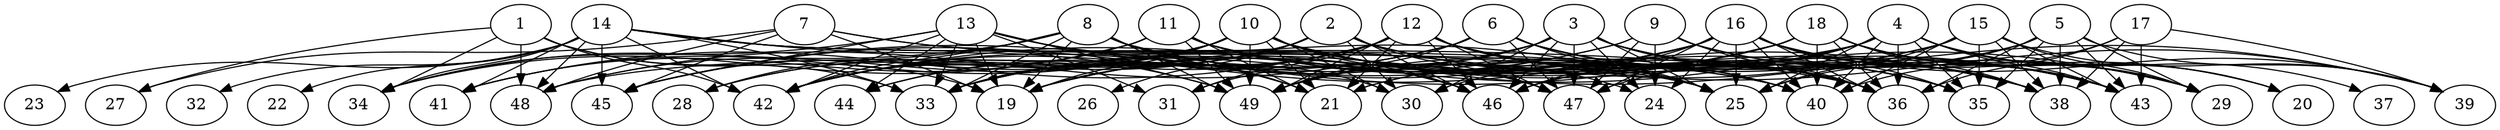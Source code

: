 // DAG (tier=3-complex, mode=data, n=49, ccr=0.525, fat=0.860, density=0.631, regular=0.229, jump=0.333, mindata=4194304, maxdata=33554432)
// DAG automatically generated by daggen at Sun Aug 24 16:33:35 2025
// /home/ermia/Project/Environments/daggen/bin/daggen --dot --ccr 0.525 --fat 0.860 --regular 0.229 --density 0.631 --jump 0.333 --mindata 4194304 --maxdata 33554432 -n 49 
digraph G {
  1 [size="116894481889520192", alpha="0.15", expect_size="58447240944760096"]
  1 -> 19 [size ="4034658396274688"]
  1 -> 27 [size ="4034658396274688"]
  1 -> 33 [size ="4034658396274688"]
  1 -> 34 [size ="4034658396274688"]
  1 -> 42 [size ="4034658396274688"]
  1 -> 48 [size ="4034658396274688"]
  2 [size="509321518363021056", alpha="0.11", expect_size="254660759181510528"]
  2 -> 26 [size ="8740916114227200"]
  2 -> 28 [size ="8740916114227200"]
  2 -> 30 [size ="8740916114227200"]
  2 -> 33 [size ="8740916114227200"]
  2 -> 35 [size ="8740916114227200"]
  2 -> 38 [size ="8740916114227200"]
  2 -> 42 [size ="8740916114227200"]
  2 -> 43 [size ="8740916114227200"]
  2 -> 44 [size ="8740916114227200"]
  2 -> 46 [size ="8740916114227200"]
  2 -> 47 [size ="8740916114227200"]
  3 [size="1315011141660181528576", alpha="0.10", expect_size="657505570830090764288"]
  3 -> 24 [size ="960232222097408"]
  3 -> 25 [size ="960232222097408"]
  3 -> 29 [size ="960232222097408"]
  3 -> 30 [size ="960232222097408"]
  3 -> 31 [size ="960232222097408"]
  3 -> 36 [size ="960232222097408"]
  3 -> 42 [size ="960232222097408"]
  3 -> 43 [size ="960232222097408"]
  3 -> 46 [size ="960232222097408"]
  3 -> 47 [size ="960232222097408"]
  3 -> 49 [size ="960232222097408"]
  4 [size="356662984321577344", alpha="0.19", expect_size="178331492160788672"]
  4 -> 20 [size ="208375170203648"]
  4 -> 21 [size ="208375170203648"]
  4 -> 25 [size ="208375170203648"]
  4 -> 29 [size ="208375170203648"]
  4 -> 35 [size ="208375170203648"]
  4 -> 36 [size ="208375170203648"]
  4 -> 37 [size ="208375170203648"]
  4 -> 40 [size ="208375170203648"]
  4 -> 42 [size ="208375170203648"]
  4 -> 43 [size ="208375170203648"]
  4 -> 46 [size ="208375170203648"]
  4 -> 47 [size ="208375170203648"]
  4 -> 48 [size ="208375170203648"]
  5 [size="9655135964631250944", alpha="0.14", expect_size="4827567982315625472"]
  5 -> 25 [size ="4844731699822592"]
  5 -> 29 [size ="4844731699822592"]
  5 -> 35 [size ="4844731699822592"]
  5 -> 36 [size ="4844731699822592"]
  5 -> 38 [size ="4844731699822592"]
  5 -> 39 [size ="4844731699822592"]
  5 -> 43 [size ="4844731699822592"]
  5 -> 46 [size ="4844731699822592"]
  6 [size="186954575621543428096", alpha="0.14", expect_size="93477287810771714048"]
  6 -> 25 [size ="261565655810048"]
  6 -> 33 [size ="261565655810048"]
  6 -> 35 [size ="261565655810048"]
  6 -> 36 [size ="261565655810048"]
  6 -> 38 [size ="261565655810048"]
  6 -> 43 [size ="261565655810048"]
  6 -> 44 [size ="261565655810048"]
  6 -> 47 [size ="261565655810048"]
  6 -> 48 [size ="261565655810048"]
  6 -> 49 [size ="261565655810048"]
  7 [size="1152423546338615936", alpha="0.00", expect_size="576211773169307968"]
  7 -> 19 [size ="1200521952100352"]
  7 -> 25 [size ="1200521952100352"]
  7 -> 27 [size ="1200521952100352"]
  7 -> 40 [size ="1200521952100352"]
  7 -> 45 [size ="1200521952100352"]
  7 -> 48 [size ="1200521952100352"]
  8 [size="2851418969725319774208", alpha="0.19", expect_size="1425709484862659887104"]
  8 -> 19 [size ="1608659062751232"]
  8 -> 21 [size ="1608659062751232"]
  8 -> 28 [size ="1608659062751232"]
  8 -> 30 [size ="1608659062751232"]
  8 -> 33 [size ="1608659062751232"]
  8 -> 34 [size ="1608659062751232"]
  8 -> 38 [size ="1608659062751232"]
  8 -> 40 [size ="1608659062751232"]
  8 -> 42 [size ="1608659062751232"]
  8 -> 49 [size ="1608659062751232"]
  9 [size="7948537858632196096", alpha="0.12", expect_size="3974268929316098048"]
  9 -> 24 [size ="3974906869972992"]
  9 -> 29 [size ="3974906869972992"]
  9 -> 33 [size ="3974906869972992"]
  9 -> 36 [size ="3974906869972992"]
  9 -> 38 [size ="3974906869972992"]
  9 -> 42 [size ="3974906869972992"]
  9 -> 47 [size ="3974906869972992"]
  10 [size="5212865332596981760", alpha="0.14", expect_size="2606432666298490880"]
  10 -> 19 [size ="2729094101860352"]
  10 -> 21 [size ="2729094101860352"]
  10 -> 24 [size ="2729094101860352"]
  10 -> 28 [size ="2729094101860352"]
  10 -> 29 [size ="2729094101860352"]
  10 -> 30 [size ="2729094101860352"]
  10 -> 33 [size ="2729094101860352"]
  10 -> 36 [size ="2729094101860352"]
  10 -> 38 [size ="2729094101860352"]
  10 -> 39 [size ="2729094101860352"]
  10 -> 41 [size ="2729094101860352"]
  10 -> 42 [size ="2729094101860352"]
  10 -> 45 [size ="2729094101860352"]
  10 -> 46 [size ="2729094101860352"]
  10 -> 47 [size ="2729094101860352"]
  10 -> 48 [size ="2729094101860352"]
  10 -> 49 [size ="2729094101860352"]
  11 [size="16436334234175216", alpha="0.02", expect_size="8218167117087608"]
  11 -> 21 [size ="312344819269632"]
  11 -> 34 [size ="312344819269632"]
  11 -> 35 [size ="312344819269632"]
  11 -> 36 [size ="312344819269632"]
  11 -> 41 [size ="312344819269632"]
  11 -> 42 [size ="312344819269632"]
  11 -> 46 [size ="312344819269632"]
  11 -> 47 [size ="312344819269632"]
  11 -> 49 [size ="312344819269632"]
  12 [size="1097055081822450688", alpha="0.01", expect_size="548527540911225344"]
  12 -> 19 [size ="1606336592740352"]
  12 -> 21 [size ="1606336592740352"]
  12 -> 25 [size ="1606336592740352"]
  12 -> 31 [size ="1606336592740352"]
  12 -> 33 [size ="1606336592740352"]
  12 -> 35 [size ="1606336592740352"]
  12 -> 36 [size ="1606336592740352"]
  12 -> 39 [size ="1606336592740352"]
  12 -> 40 [size ="1606336592740352"]
  12 -> 41 [size ="1606336592740352"]
  12 -> 42 [size ="1606336592740352"]
  12 -> 43 [size ="1606336592740352"]
  12 -> 46 [size ="1606336592740352"]
  12 -> 47 [size ="1606336592740352"]
  12 -> 49 [size ="1606336592740352"]
  13 [size="10334678143344136192", alpha="0.15", expect_size="5167339071672068096"]
  13 -> 19 [size ="4848764439232512"]
  13 -> 21 [size ="4848764439232512"]
  13 -> 31 [size ="4848764439232512"]
  13 -> 33 [size ="4848764439232512"]
  13 -> 34 [size ="4848764439232512"]
  13 -> 42 [size ="4848764439232512"]
  13 -> 44 [size ="4848764439232512"]
  13 -> 45 [size ="4848764439232512"]
  13 -> 46 [size ="4848764439232512"]
  13 -> 49 [size ="4848764439232512"]
  14 [size="30225034508355528", alpha="0.08", expect_size="15112517254177764"]
  14 -> 22 [size ="507096596480000"]
  14 -> 23 [size ="507096596480000"]
  14 -> 25 [size ="507096596480000"]
  14 -> 32 [size ="507096596480000"]
  14 -> 33 [size ="507096596480000"]
  14 -> 34 [size ="507096596480000"]
  14 -> 36 [size ="507096596480000"]
  14 -> 40 [size ="507096596480000"]
  14 -> 41 [size ="507096596480000"]
  14 -> 42 [size ="507096596480000"]
  14 -> 45 [size ="507096596480000"]
  14 -> 48 [size ="507096596480000"]
  14 -> 49 [size ="507096596480000"]
  15 [size="588783893541289984000", alpha="0.10", expect_size="294391946770644992000"]
  15 -> 19 [size ="561988291788800"]
  15 -> 21 [size ="561988291788800"]
  15 -> 25 [size ="561988291788800"]
  15 -> 29 [size ="561988291788800"]
  15 -> 35 [size ="561988291788800"]
  15 -> 38 [size ="561988291788800"]
  15 -> 39 [size ="561988291788800"]
  15 -> 40 [size ="561988291788800"]
  15 -> 43 [size ="561988291788800"]
  15 -> 49 [size ="561988291788800"]
  16 [size="123861304372457600", alpha="0.06", expect_size="61930652186228800"]
  16 -> 19 [size ="4483999544115200"]
  16 -> 20 [size ="4483999544115200"]
  16 -> 24 [size ="4483999544115200"]
  16 -> 25 [size ="4483999544115200"]
  16 -> 33 [size ="4483999544115200"]
  16 -> 35 [size ="4483999544115200"]
  16 -> 36 [size ="4483999544115200"]
  16 -> 38 [size ="4483999544115200"]
  16 -> 39 [size ="4483999544115200"]
  16 -> 40 [size ="4483999544115200"]
  16 -> 43 [size ="4483999544115200"]
  16 -> 45 [size ="4483999544115200"]
  16 -> 46 [size ="4483999544115200"]
  16 -> 47 [size ="4483999544115200"]
  16 -> 49 [size ="4483999544115200"]
  17 [size="142521629647830416", alpha="0.09", expect_size="71260814823915208"]
  17 -> 36 [size ="8070816692436992"]
  17 -> 38 [size ="8070816692436992"]
  17 -> 39 [size ="8070816692436992"]
  17 -> 40 [size ="8070816692436992"]
  17 -> 43 [size ="8070816692436992"]
  18 [size="2601046911821180416", alpha="0.16", expect_size="1300523455910590208"]
  18 -> 19 [size ="5327947229560832"]
  18 -> 20 [size ="5327947229560832"]
  18 -> 29 [size ="5327947229560832"]
  18 -> 30 [size ="5327947229560832"]
  18 -> 33 [size ="5327947229560832"]
  18 -> 36 [size ="5327947229560832"]
  18 -> 38 [size ="5327947229560832"]
  18 -> 40 [size ="5327947229560832"]
  18 -> 43 [size ="5327947229560832"]
  18 -> 45 [size ="5327947229560832"]
  19 [size="9539832911670112256", alpha="0.03", expect_size="4769916455835056128"]
  20 [size="6622574025724139667456", alpha="0.04", expect_size="3311287012862069833728"]
  21 [size="10776158257608583168", alpha="0.14", expect_size="5388079128804291584"]
  22 [size="10275812055786055680", alpha="0.20", expect_size="5137906027893027840"]
  23 [size="22972337507135330975744", alpha="0.10", expect_size="11486168753567665487872"]
  24 [size="443426219883917824", alpha="0.17", expect_size="221713109941958912"]
  25 [size="757839170339976960", alpha="0.17", expect_size="378919585169988480"]
  26 [size="143612609671121952", alpha="0.10", expect_size="71806304835560976"]
  27 [size="20298017540189041197056", alpha="0.06", expect_size="10149008770094520598528"]
  28 [size="6630160434246361022464", alpha="0.02", expect_size="3315080217123180511232"]
  29 [size="198508046156096832", alpha="0.13", expect_size="99254023078048416"]
  30 [size="18873817837370761216", alpha="0.13", expect_size="9436908918685380608"]
  31 [size="1900816453319837440", alpha="0.07", expect_size="950408226659918720"]
  32 [size="14537483768583070", alpha="0.03", expect_size="7268741884291535"]
  33 [size="5487172184386242560", alpha="0.05", expect_size="2743586092193121280"]
  34 [size="292881301709426944", alpha="0.13", expect_size="146440650854713472"]
  35 [size="17471299469758516", alpha="0.13", expect_size="8735649734879258"]
  36 [size="2516450475985325785088", alpha="0.03", expect_size="1258225237992662892544"]
  37 [size="243646331588010752", alpha="0.13", expect_size="121823165794005376"]
  38 [size="3890470588193405952", alpha="0.18", expect_size="1945235294096702976"]
  39 [size="116667024862443328", alpha="0.13", expect_size="58333512431221664"]
  40 [size="54588144735739144", alpha="0.18", expect_size="27294072367869572"]
  41 [size="33615105999485441933312", alpha="0.17", expect_size="16807552999742720966656"]
  42 [size="2721856950500327424000", alpha="0.09", expect_size="1360928475250163712000"]
  43 [size="40569107923375240", alpha="0.12", expect_size="20284553961687620"]
  44 [size="23495098443237425152000", alpha="0.13", expect_size="11747549221618712576000"]
  45 [size="3062107554859223875584", alpha="0.16", expect_size="1531053777429611937792"]
  46 [size="6323187470262349", alpha="0.12", expect_size="3161593735131174"]
  47 [size="1731466541701758", alpha="0.07", expect_size="865733270850879"]
  48 [size="6598768706482142707712", alpha="0.09", expect_size="3299384353241071353856"]
  49 [size="16680764659679931400192", alpha="0.01", expect_size="8340382329839965700096"]
}